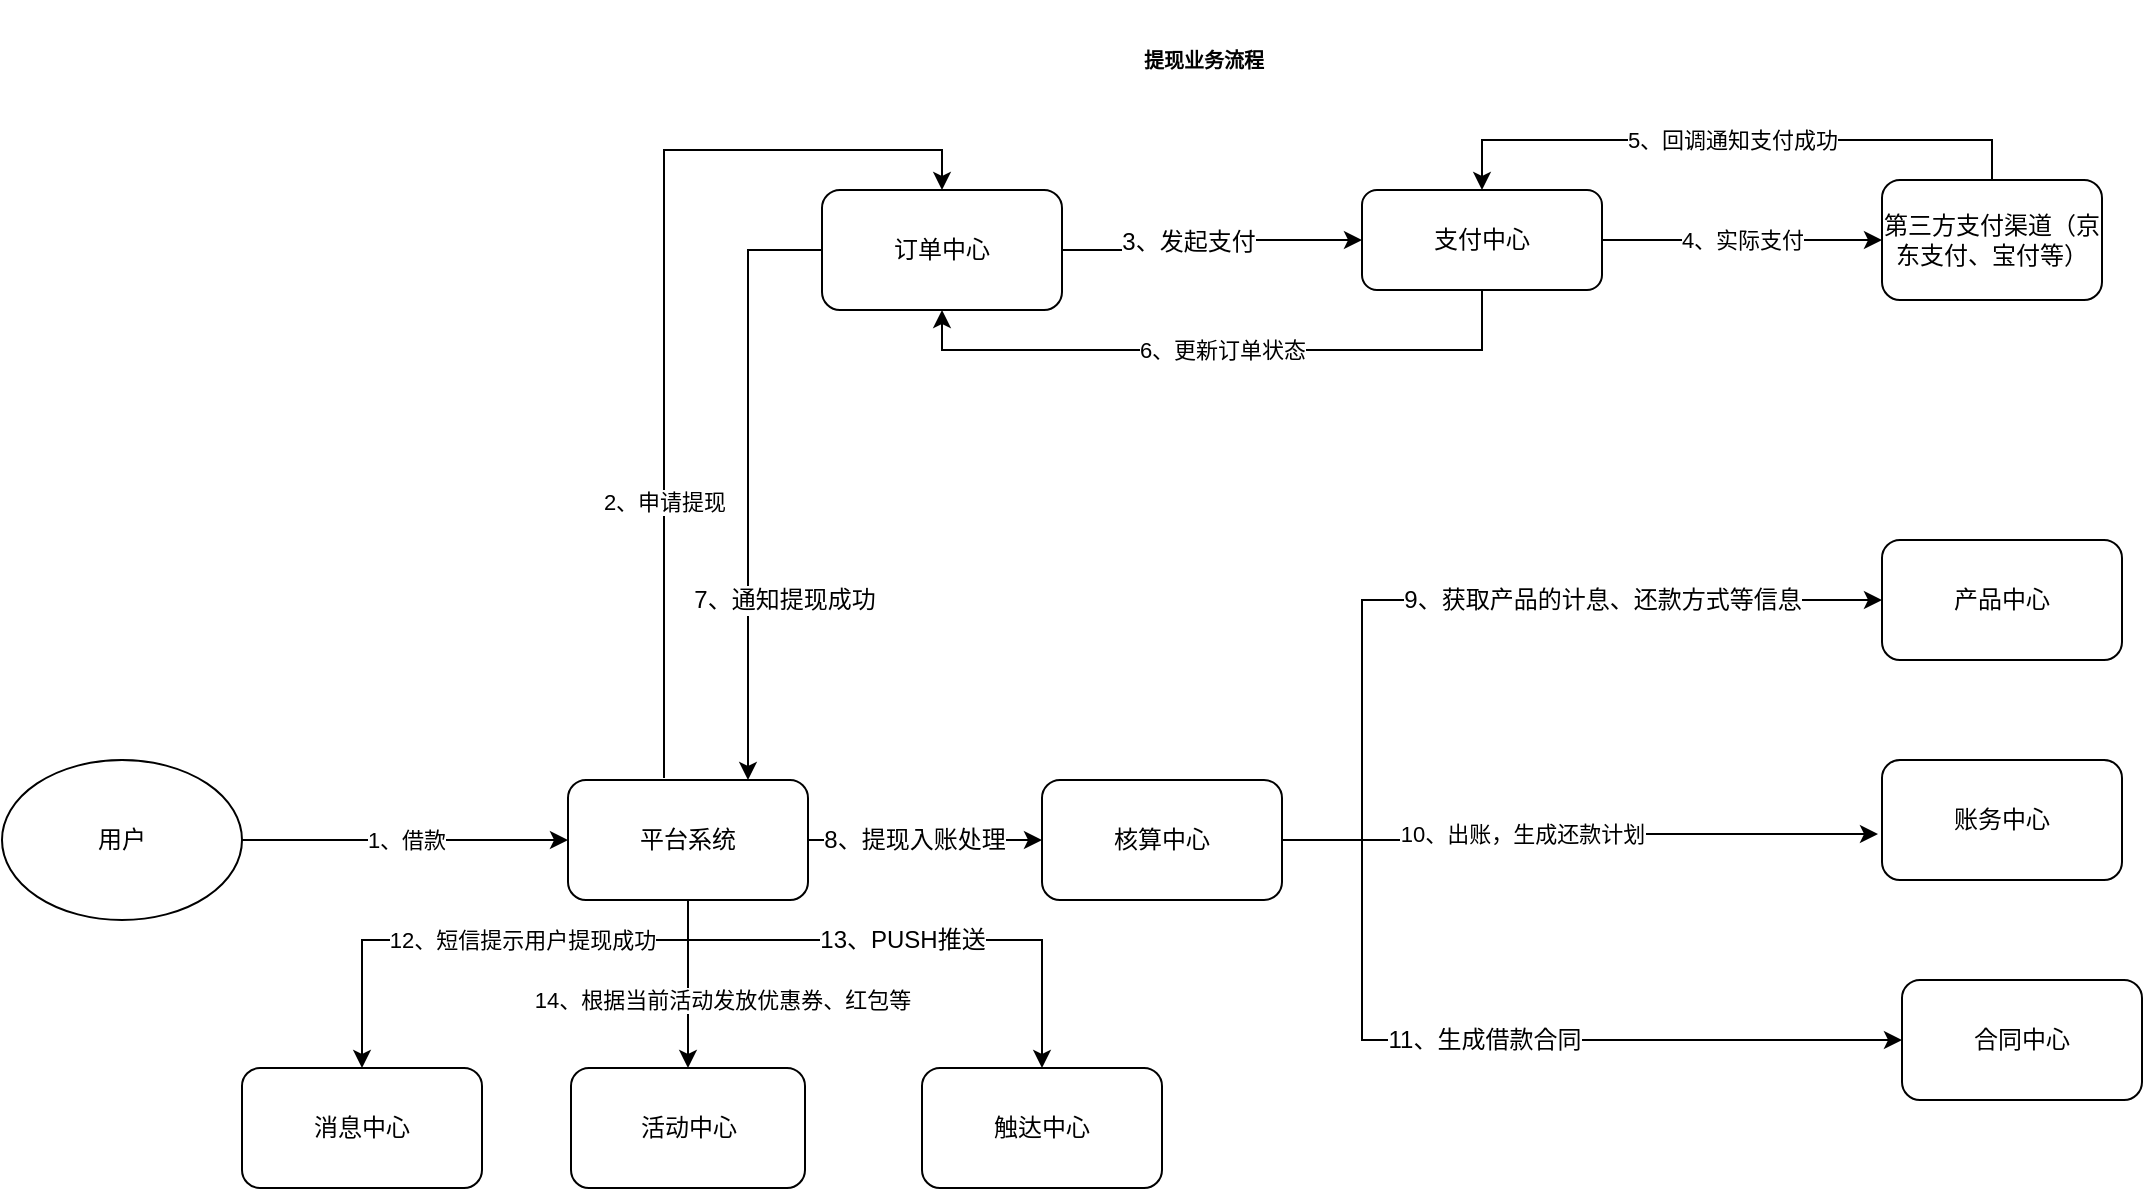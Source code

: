 <mxfile version="12.2.7" type="github" pages="1">
  <diagram id="j5J2W2VcfoC4Jcf2RFkl" name="第 1 页">
    <mxGraphModel dx="868" dy="450" grid="1" gridSize="10" guides="1" tooltips="1" connect="1" arrows="1" fold="1" page="1" pageScale="1" pageWidth="827" pageHeight="1169" math="0" shadow="0">
      <root>
        <mxCell id="0"/>
        <mxCell id="1" parent="0"/>
        <mxCell id="1Ye0kJsYCwCrshENgOoS-1" value="1、借款" style="edgeStyle=orthogonalEdgeStyle;rounded=0;orthogonalLoop=1;jettySize=auto;html=1;exitX=1;exitY=0.5;exitDx=0;exitDy=0;entryX=0;entryY=0.5;entryDx=0;entryDy=0;" edge="1" parent="1" source="1Ye0kJsYCwCrshENgOoS-2" target="1Ye0kJsYCwCrshENgOoS-6">
          <mxGeometry relative="1" as="geometry"/>
        </mxCell>
        <mxCell id="1Ye0kJsYCwCrshENgOoS-2" value="用户" style="ellipse;whiteSpace=wrap;html=1;" vertex="1" parent="1">
          <mxGeometry x="130" y="400" width="120" height="80" as="geometry"/>
        </mxCell>
        <mxCell id="1Ye0kJsYCwCrshENgOoS-3" value="2、申请提现" style="edgeStyle=orthogonalEdgeStyle;rounded=0;orthogonalLoop=1;jettySize=auto;html=1;entryX=0.5;entryY=0;entryDx=0;entryDy=0;exitX=0.4;exitY=-0.017;exitDx=0;exitDy=0;exitPerimeter=0;" edge="1" parent="1" source="1Ye0kJsYCwCrshENgOoS-6" target="1Ye0kJsYCwCrshENgOoS-11">
          <mxGeometry x="-0.419" relative="1" as="geometry">
            <mxPoint x="400" y="230" as="sourcePoint"/>
            <mxPoint as="offset"/>
          </mxGeometry>
        </mxCell>
        <mxCell id="1Ye0kJsYCwCrshENgOoS-4" style="edgeStyle=orthogonalEdgeStyle;rounded=0;orthogonalLoop=1;jettySize=auto;html=1;" edge="1" parent="1" source="1Ye0kJsYCwCrshENgOoS-6" target="1Ye0kJsYCwCrshENgOoS-17">
          <mxGeometry relative="1" as="geometry"/>
        </mxCell>
        <mxCell id="1Ye0kJsYCwCrshENgOoS-5" value="8、提现入账处理" style="text;html=1;resizable=0;points=[];align=center;verticalAlign=middle;labelBackgroundColor=#ffffff;" vertex="1" connectable="0" parent="1Ye0kJsYCwCrshENgOoS-4">
          <mxGeometry x="-0.2" y="2" relative="1" as="geometry">
            <mxPoint x="6" y="2" as="offset"/>
          </mxGeometry>
        </mxCell>
        <mxCell id="1Ye0kJsYCwCrshENgOoS-28" value="14、根据当前活动发放优惠券、红包等" style="edgeStyle=orthogonalEdgeStyle;rounded=0;orthogonalLoop=1;jettySize=auto;html=1;" edge="1" parent="1" source="1Ye0kJsYCwCrshENgOoS-6" target="1Ye0kJsYCwCrshENgOoS-27">
          <mxGeometry x="0.191" y="17" relative="1" as="geometry">
            <mxPoint as="offset"/>
          </mxGeometry>
        </mxCell>
        <mxCell id="1Ye0kJsYCwCrshENgOoS-31" style="edgeStyle=orthogonalEdgeStyle;rounded=0;orthogonalLoop=1;jettySize=auto;html=1;entryX=0.5;entryY=0;entryDx=0;entryDy=0;" edge="1" parent="1" target="1Ye0kJsYCwCrshENgOoS-30">
          <mxGeometry relative="1" as="geometry">
            <mxPoint x="473" y="480" as="sourcePoint"/>
            <Array as="points">
              <mxPoint x="473" y="490"/>
              <mxPoint x="650" y="490"/>
            </Array>
          </mxGeometry>
        </mxCell>
        <mxCell id="1Ye0kJsYCwCrshENgOoS-33" value="13、PUSH推送" style="text;html=1;resizable=0;points=[];align=center;verticalAlign=middle;labelBackgroundColor=#ffffff;" vertex="1" connectable="0" parent="1Ye0kJsYCwCrshENgOoS-31">
          <mxGeometry x="-0.052" y="-5" relative="1" as="geometry">
            <mxPoint x="-2" y="-5" as="offset"/>
          </mxGeometry>
        </mxCell>
        <mxCell id="1Ye0kJsYCwCrshENgOoS-32" value="12、短信提示用户提现成功" style="edgeStyle=orthogonalEdgeStyle;rounded=0;orthogonalLoop=1;jettySize=auto;html=1;" edge="1" parent="1" target="1Ye0kJsYCwCrshENgOoS-29">
          <mxGeometry x="-0.269" relative="1" as="geometry">
            <mxPoint x="473" y="490" as="sourcePoint"/>
            <Array as="points">
              <mxPoint x="310" y="490"/>
            </Array>
            <mxPoint as="offset"/>
          </mxGeometry>
        </mxCell>
        <mxCell id="1Ye0kJsYCwCrshENgOoS-6" value="平台系统" style="rounded=1;whiteSpace=wrap;html=1;" vertex="1" parent="1">
          <mxGeometry x="413" y="410" width="120" height="60" as="geometry"/>
        </mxCell>
        <mxCell id="1Ye0kJsYCwCrshENgOoS-7" style="edgeStyle=orthogonalEdgeStyle;rounded=0;orthogonalLoop=1;jettySize=auto;html=1;entryX=0;entryY=0.5;entryDx=0;entryDy=0;" edge="1" parent="1" source="1Ye0kJsYCwCrshENgOoS-11" target="1Ye0kJsYCwCrshENgOoS-23">
          <mxGeometry relative="1" as="geometry"/>
        </mxCell>
        <mxCell id="1Ye0kJsYCwCrshENgOoS-8" value="3、发起支付" style="text;html=1;resizable=0;points=[];align=center;verticalAlign=middle;labelBackgroundColor=#ffffff;" vertex="1" connectable="0" parent="1Ye0kJsYCwCrshENgOoS-7">
          <mxGeometry x="-0.196" y="4" relative="1" as="geometry">
            <mxPoint as="offset"/>
          </mxGeometry>
        </mxCell>
        <mxCell id="1Ye0kJsYCwCrshENgOoS-9" style="edgeStyle=orthogonalEdgeStyle;rounded=0;orthogonalLoop=1;jettySize=auto;html=1;entryX=0.75;entryY=0;entryDx=0;entryDy=0;" edge="1" parent="1" source="1Ye0kJsYCwCrshENgOoS-11" target="1Ye0kJsYCwCrshENgOoS-6">
          <mxGeometry relative="1" as="geometry"/>
        </mxCell>
        <mxCell id="1Ye0kJsYCwCrshENgOoS-10" value="7、通知提现成功" style="text;html=1;resizable=0;points=[];align=center;verticalAlign=middle;labelBackgroundColor=#ffffff;" vertex="1" connectable="0" parent="1Ye0kJsYCwCrshENgOoS-9">
          <mxGeometry x="-0.58" relative="1" as="geometry">
            <mxPoint x="17.5" y="148.5" as="offset"/>
          </mxGeometry>
        </mxCell>
        <mxCell id="1Ye0kJsYCwCrshENgOoS-11" value="订单中心" style="rounded=1;whiteSpace=wrap;html=1;" vertex="1" parent="1">
          <mxGeometry x="540" y="115" width="120" height="60" as="geometry"/>
        </mxCell>
        <mxCell id="1Ye0kJsYCwCrshENgOoS-12" style="edgeStyle=orthogonalEdgeStyle;rounded=0;orthogonalLoop=1;jettySize=auto;html=1;exitX=1;exitY=0.5;exitDx=0;exitDy=0;entryX=0;entryY=0.5;entryDx=0;entryDy=0;" edge="1" parent="1" source="1Ye0kJsYCwCrshENgOoS-17" target="1Ye0kJsYCwCrshENgOoS-18">
          <mxGeometry relative="1" as="geometry">
            <Array as="points">
              <mxPoint x="810" y="440"/>
              <mxPoint x="810" y="320"/>
            </Array>
          </mxGeometry>
        </mxCell>
        <mxCell id="1Ye0kJsYCwCrshENgOoS-13" value="9、获取产品的计息、还款方式等信息" style="text;html=1;resizable=0;points=[];align=center;verticalAlign=middle;labelBackgroundColor=#ffffff;" vertex="1" connectable="0" parent="1Ye0kJsYCwCrshENgOoS-12">
          <mxGeometry x="0.157" y="-2" relative="1" as="geometry">
            <mxPoint x="37" y="-2" as="offset"/>
          </mxGeometry>
        </mxCell>
        <mxCell id="1Ye0kJsYCwCrshENgOoS-14" value="10、出账，生成还款计划" style="edgeStyle=orthogonalEdgeStyle;rounded=0;orthogonalLoop=1;jettySize=auto;html=1;entryX=-0.008;entryY=0.617;entryDx=0;entryDy=0;entryPerimeter=0;" edge="1" parent="1">
          <mxGeometry x="-0.02" y="24" relative="1" as="geometry">
            <mxPoint x="769" y="440" as="sourcePoint"/>
            <mxPoint x="1068" y="437" as="targetPoint"/>
            <Array as="points">
              <mxPoint x="914" y="440"/>
              <mxPoint x="914" y="437"/>
            </Array>
            <mxPoint x="-24" y="24" as="offset"/>
          </mxGeometry>
        </mxCell>
        <mxCell id="1Ye0kJsYCwCrshENgOoS-15" style="edgeStyle=orthogonalEdgeStyle;rounded=0;orthogonalLoop=1;jettySize=auto;html=1;entryX=0;entryY=0.5;entryDx=0;entryDy=0;" edge="1" parent="1" source="1Ye0kJsYCwCrshENgOoS-17" target="1Ye0kJsYCwCrshENgOoS-19">
          <mxGeometry relative="1" as="geometry">
            <Array as="points">
              <mxPoint x="810" y="440"/>
              <mxPoint x="810" y="540"/>
            </Array>
          </mxGeometry>
        </mxCell>
        <mxCell id="1Ye0kJsYCwCrshENgOoS-16" value="11、生成借款合同" style="text;html=1;resizable=0;points=[];align=center;verticalAlign=middle;labelBackgroundColor=#ffffff;" vertex="1" connectable="0" parent="1Ye0kJsYCwCrshENgOoS-15">
          <mxGeometry x="0.099" y="3" relative="1" as="geometry">
            <mxPoint x="-25" y="3" as="offset"/>
          </mxGeometry>
        </mxCell>
        <mxCell id="1Ye0kJsYCwCrshENgOoS-17" value="核算中心" style="rounded=1;whiteSpace=wrap;html=1;" vertex="1" parent="1">
          <mxGeometry x="650" y="410" width="120" height="60" as="geometry"/>
        </mxCell>
        <mxCell id="1Ye0kJsYCwCrshENgOoS-18" value="产品中心" style="rounded=1;whiteSpace=wrap;html=1;" vertex="1" parent="1">
          <mxGeometry x="1070" y="290" width="120" height="60" as="geometry"/>
        </mxCell>
        <mxCell id="1Ye0kJsYCwCrshENgOoS-19" value="合同中心" style="rounded=1;whiteSpace=wrap;html=1;" vertex="1" parent="1">
          <mxGeometry x="1080" y="510" width="120" height="60" as="geometry"/>
        </mxCell>
        <mxCell id="1Ye0kJsYCwCrshENgOoS-20" value="账务中心" style="rounded=1;whiteSpace=wrap;html=1;" vertex="1" parent="1">
          <mxGeometry x="1070" y="400" width="120" height="60" as="geometry"/>
        </mxCell>
        <mxCell id="1Ye0kJsYCwCrshENgOoS-21" value="4、实际支付" style="edgeStyle=orthogonalEdgeStyle;rounded=0;orthogonalLoop=1;jettySize=auto;html=1;entryX=0;entryY=0.5;entryDx=0;entryDy=0;" edge="1" parent="1" source="1Ye0kJsYCwCrshENgOoS-23" target="1Ye0kJsYCwCrshENgOoS-25">
          <mxGeometry relative="1" as="geometry"/>
        </mxCell>
        <mxCell id="1Ye0kJsYCwCrshENgOoS-22" value="6、更新订单状态" style="edgeStyle=orthogonalEdgeStyle;rounded=0;orthogonalLoop=1;jettySize=auto;html=1;entryX=0.5;entryY=1;entryDx=0;entryDy=0;" edge="1" parent="1" source="1Ye0kJsYCwCrshENgOoS-23" target="1Ye0kJsYCwCrshENgOoS-11">
          <mxGeometry relative="1" as="geometry">
            <Array as="points">
              <mxPoint x="870" y="195"/>
              <mxPoint x="600" y="195"/>
            </Array>
          </mxGeometry>
        </mxCell>
        <mxCell id="1Ye0kJsYCwCrshENgOoS-23" value="支付中心" style="rounded=1;whiteSpace=wrap;html=1;" vertex="1" parent="1">
          <mxGeometry x="810" y="115" width="120" height="50" as="geometry"/>
        </mxCell>
        <mxCell id="1Ye0kJsYCwCrshENgOoS-24" value="5、回调通知支付成功" style="edgeStyle=orthogonalEdgeStyle;rounded=0;orthogonalLoop=1;jettySize=auto;html=1;entryX=0.5;entryY=0;entryDx=0;entryDy=0;" edge="1" parent="1" source="1Ye0kJsYCwCrshENgOoS-25" target="1Ye0kJsYCwCrshENgOoS-23">
          <mxGeometry relative="1" as="geometry">
            <mxPoint x="1180" y="10" as="targetPoint"/>
            <Array as="points">
              <mxPoint x="1125" y="90"/>
              <mxPoint x="870" y="90"/>
            </Array>
          </mxGeometry>
        </mxCell>
        <mxCell id="1Ye0kJsYCwCrshENgOoS-25" value="第三方支付渠道（京东支付、宝付等）" style="rounded=1;whiteSpace=wrap;html=1;" vertex="1" parent="1">
          <mxGeometry x="1070" y="110" width="110" height="60" as="geometry"/>
        </mxCell>
        <mxCell id="1Ye0kJsYCwCrshENgOoS-26" value="&lt;font style=&quot;font-size: 10px&quot;&gt;&lt;b&gt;提现业务流程&lt;/b&gt;&lt;/font&gt;" style="rounded=1;whiteSpace=wrap;html=1;strokeColor=none;" vertex="1" parent="1">
          <mxGeometry x="671" y="20" width="120" height="60" as="geometry"/>
        </mxCell>
        <mxCell id="1Ye0kJsYCwCrshENgOoS-27" value="活动中心" style="rounded=1;whiteSpace=wrap;html=1;" vertex="1" parent="1">
          <mxGeometry x="414.5" y="554" width="117" height="60" as="geometry"/>
        </mxCell>
        <mxCell id="1Ye0kJsYCwCrshENgOoS-29" value="消息中心" style="rounded=1;whiteSpace=wrap;html=1;" vertex="1" parent="1">
          <mxGeometry x="250" y="554" width="120" height="60" as="geometry"/>
        </mxCell>
        <mxCell id="1Ye0kJsYCwCrshENgOoS-30" value="触达中心" style="rounded=1;whiteSpace=wrap;html=1;" vertex="1" parent="1">
          <mxGeometry x="590" y="554" width="120" height="60" as="geometry"/>
        </mxCell>
      </root>
    </mxGraphModel>
  </diagram>
</mxfile>
